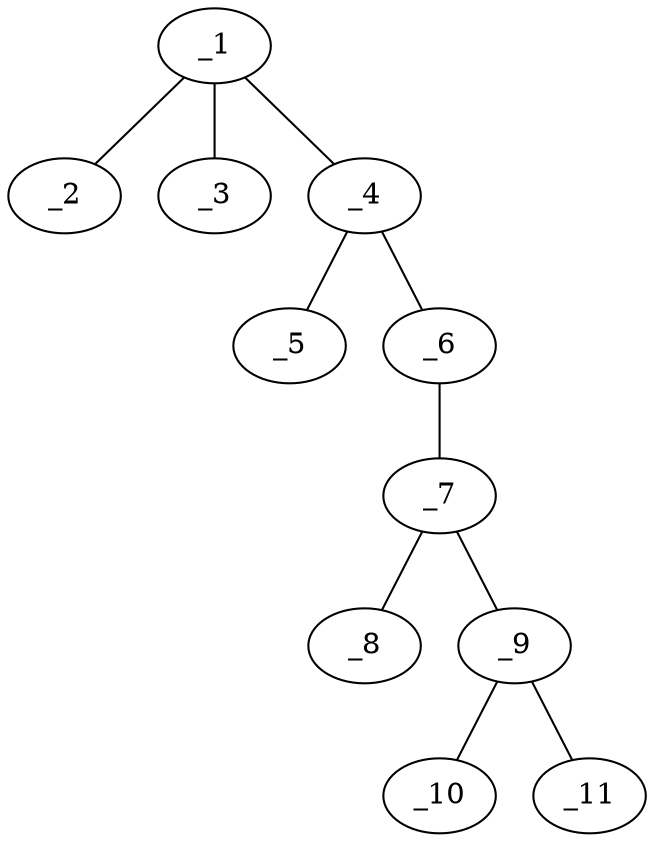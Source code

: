 graph molid622659 {
	_1	 [charge=0,
		chem=4,
		symbol="N  ",
		x="2.866",
		y="0.25"];
	_2	 [charge=0,
		chem=1,
		symbol="C  ",
		x=2,
		y="-0.25"];
	_1 -- _2	 [valence=1];
	_3	 [charge=0,
		chem=1,
		symbol="C  ",
		x="2.866",
		y="1.25"];
	_1 -- _3	 [valence=1];
	_4	 [charge=0,
		chem=1,
		symbol="C  ",
		x="3.7321",
		y="-0.25"];
	_1 -- _4	 [valence=1];
	_5	 [charge=0,
		chem=5,
		symbol="S  ",
		x="3.7321",
		y="-1.25"];
	_4 -- _5	 [valence=2];
	_6	 [charge=0,
		chem=4,
		symbol="N  ",
		x="4.5981",
		y="0.25"];
	_4 -- _6	 [valence=1];
	_7	 [charge=0,
		chem=1,
		symbol="C  ",
		x="5.4641",
		y="-0.25"];
	_6 -- _7	 [valence=1];
	_8	 [charge=0,
		chem=4,
		symbol="N  ",
		x="5.4641",
		y="-1.25"];
	_7 -- _8	 [valence=2];
	_9	 [charge=0,
		chem=4,
		symbol="N  ",
		x="6.3301",
		y="0.25"];
	_7 -- _9	 [valence=1];
	_10	 [charge=0,
		chem=1,
		symbol="C  ",
		x="7.1962",
		y="-0.25"];
	_9 -- _10	 [valence=1];
	_11	 [charge=0,
		chem=1,
		symbol="C  ",
		x="6.3301",
		y="1.25"];
	_9 -- _11	 [valence=1];
}
